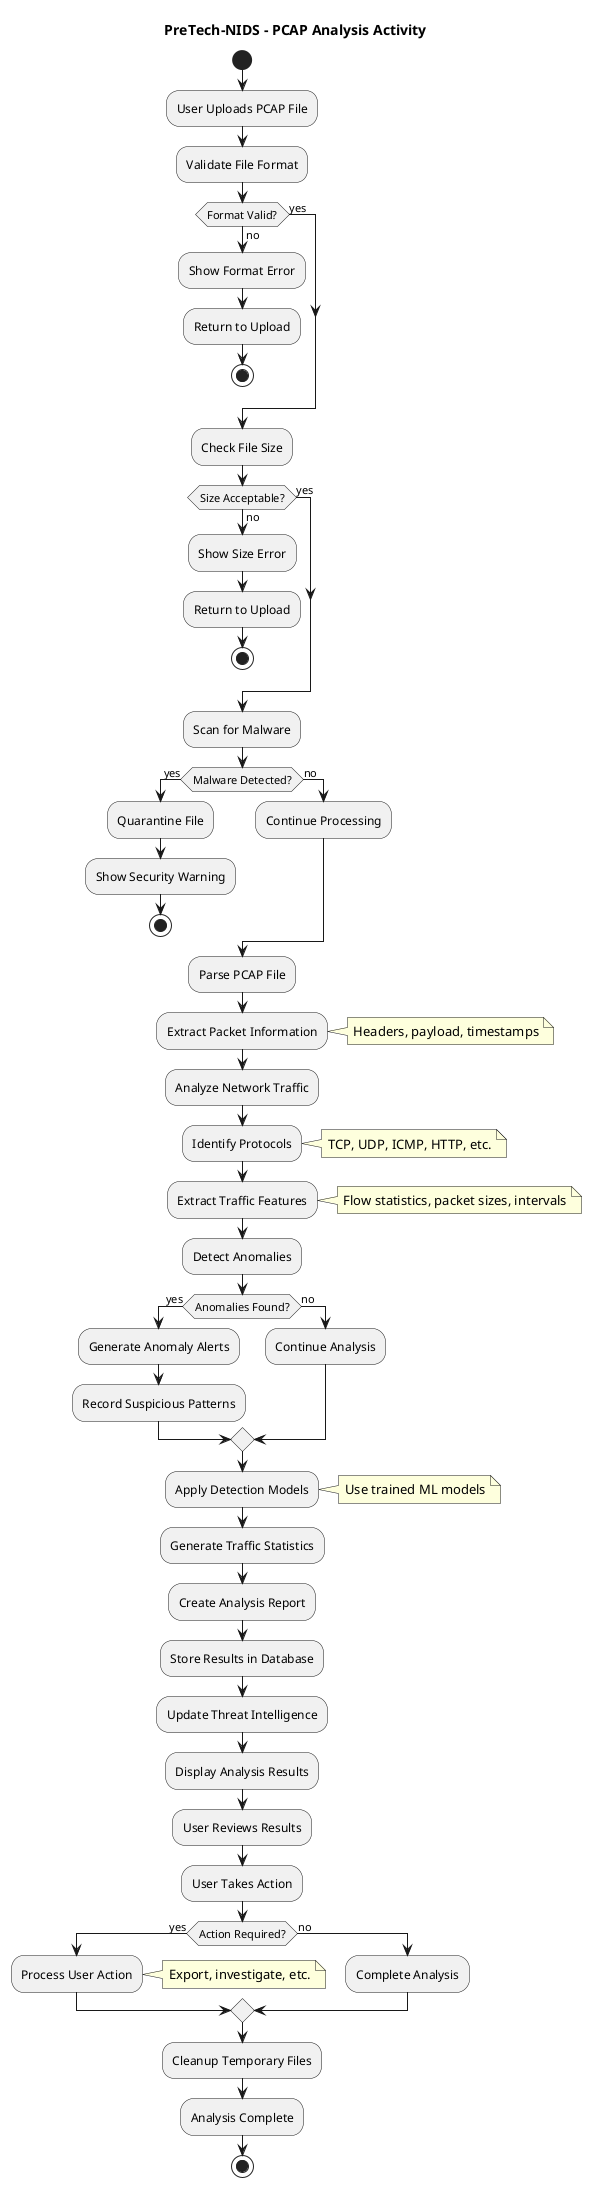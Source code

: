 @startuml
title PreTech-NIDS - PCAP Analysis Activity
hide circle

start
:User Uploads PCAP File;

:Validate File Format;
if (Format Valid?) then (yes)
else (no)
  :Show Format Error;
  :Return to Upload;
  stop
endif

:Check File Size;
if (Size Acceptable?) then (yes)
else (no)
  :Show Size Error;
  :Return to Upload;
  stop
endif

:Scan for Malware;
if (Malware Detected?) then (yes)
  :Quarantine File;
  :Show Security Warning;
  stop
else (no)
  :Continue Processing;
endif

:Parse PCAP File;

:Extract Packet Information;
note right: Headers, payload, timestamps

:Analyze Network Traffic;

:Identify Protocols;
note right: TCP, UDP, ICMP, HTTP, etc.

:Extract Traffic Features;
note right: Flow statistics, packet sizes, intervals

:Detect Anomalies;
if (Anomalies Found?) then (yes)
  :Generate Anomaly Alerts;
  :Record Suspicious Patterns;
else (no)
  :Continue Analysis;
endif

:Apply Detection Models;
note right: Use trained ML models

:Generate Traffic Statistics;

:Create Analysis Report;

:Store Results in Database;

:Update Threat Intelligence;

:Display Analysis Results;

:User Reviews Results;

:User Takes Action;
if (Action Required?) then (yes)
  :Process User Action;
  note right: Export, investigate, etc.
else (no)
  :Complete Analysis;
endif

:Cleanup Temporary Files;

:Analysis Complete;

stop
@enduml
